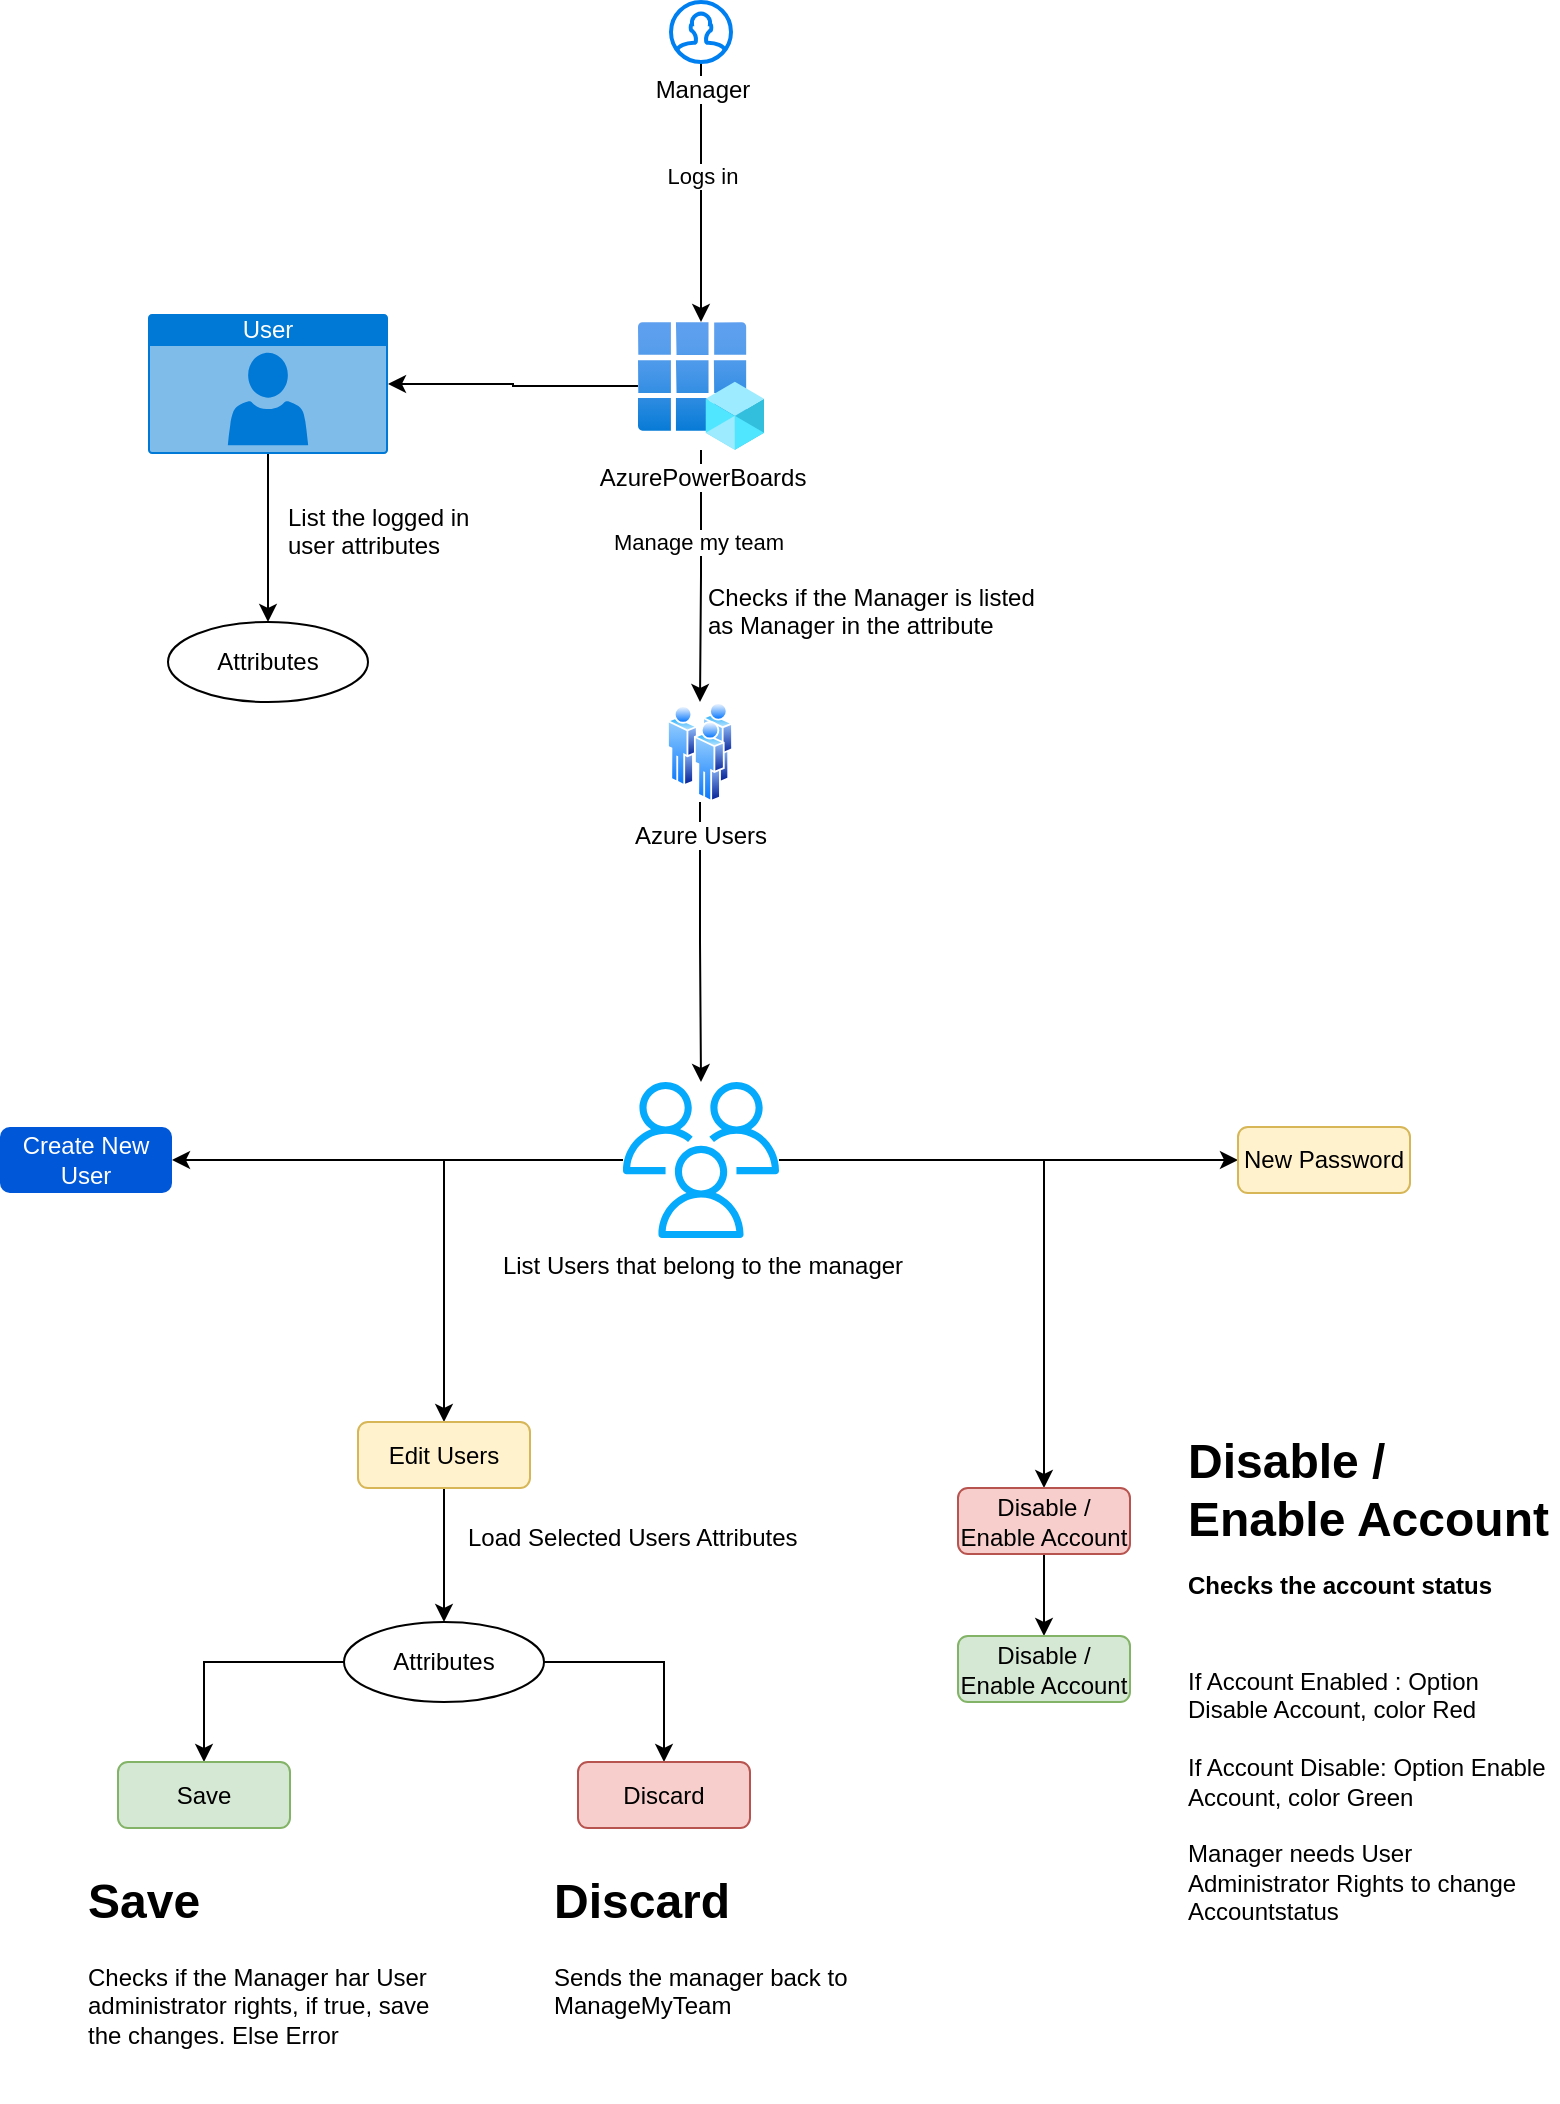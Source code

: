 <mxfile version="21.5.0" type="device">
  <diagram name="Manage My Team" id="lvhA6H57nqg1nkUOjGQj">
    <mxGraphModel dx="3475" dy="1416" grid="1" gridSize="10" guides="1" tooltips="1" connect="1" arrows="1" fold="1" page="1" pageScale="1" pageWidth="850" pageHeight="1100" math="0" shadow="0">
      <root>
        <mxCell id="0" />
        <mxCell id="1" parent="0" />
        <mxCell id="r3QgBjiJ6vVwHg72eEPg-3" value="" style="edgeStyle=orthogonalEdgeStyle;rounded=0;orthogonalLoop=1;jettySize=auto;html=1;" edge="1" parent="1" source="r3QgBjiJ6vVwHg72eEPg-1" target="r3QgBjiJ6vVwHg72eEPg-2">
          <mxGeometry relative="1" as="geometry" />
        </mxCell>
        <mxCell id="r3QgBjiJ6vVwHg72eEPg-4" value="Logs in" style="edgeLabel;html=1;align=center;verticalAlign=middle;resizable=0;points=[];" vertex="1" connectable="0" parent="r3QgBjiJ6vVwHg72eEPg-3">
          <mxGeometry x="-0.127" relative="1" as="geometry">
            <mxPoint as="offset" />
          </mxGeometry>
        </mxCell>
        <mxCell id="r3QgBjiJ6vVwHg72eEPg-1" value="Manager" style="html=1;verticalLabelPosition=bottom;align=center;labelBackgroundColor=#ffffff;verticalAlign=top;strokeWidth=2;strokeColor=#0080F0;shadow=0;dashed=0;shape=mxgraph.ios7.icons.user;" vertex="1" parent="1">
          <mxGeometry x="346.5" y="30" width="30" height="30" as="geometry" />
        </mxCell>
        <mxCell id="r3QgBjiJ6vVwHg72eEPg-6" value="" style="edgeStyle=orthogonalEdgeStyle;rounded=0;orthogonalLoop=1;jettySize=auto;html=1;" edge="1" parent="1" source="r3QgBjiJ6vVwHg72eEPg-2" target="r3QgBjiJ6vVwHg72eEPg-5">
          <mxGeometry relative="1" as="geometry" />
        </mxCell>
        <mxCell id="r3QgBjiJ6vVwHg72eEPg-7" value="Manage my team" style="edgeLabel;html=1;align=center;verticalAlign=middle;resizable=0;points=[];" vertex="1" connectable="0" parent="r3QgBjiJ6vVwHg72eEPg-6">
          <mxGeometry x="-0.281" y="-2" relative="1" as="geometry">
            <mxPoint as="offset" />
          </mxGeometry>
        </mxCell>
        <mxCell id="tdYM-TkMan1jnvkOnZbp-24" value="" style="edgeStyle=orthogonalEdgeStyle;rounded=0;orthogonalLoop=1;jettySize=auto;html=1;" edge="1" parent="1" source="r3QgBjiJ6vVwHg72eEPg-2" target="tdYM-TkMan1jnvkOnZbp-18">
          <mxGeometry relative="1" as="geometry" />
        </mxCell>
        <mxCell id="r3QgBjiJ6vVwHg72eEPg-2" value="AzurePowerBoards" style="image;aspect=fixed;html=1;points=[];align=center;fontSize=12;image=img/lib/azure2/identity/App_Registrations.svg;" vertex="1" parent="1">
          <mxGeometry x="330" y="190" width="63" height="64" as="geometry" />
        </mxCell>
        <mxCell id="r3QgBjiJ6vVwHg72eEPg-10" value="" style="edgeStyle=orthogonalEdgeStyle;rounded=0;orthogonalLoop=1;jettySize=auto;html=1;" edge="1" parent="1" source="r3QgBjiJ6vVwHg72eEPg-5" target="r3QgBjiJ6vVwHg72eEPg-9">
          <mxGeometry relative="1" as="geometry" />
        </mxCell>
        <mxCell id="r3QgBjiJ6vVwHg72eEPg-5" value="Azure Users" style="image;aspect=fixed;perimeter=ellipsePerimeter;html=1;align=center;shadow=0;dashed=0;spacingTop=3;image=img/lib/active_directory/users.svg;" vertex="1" parent="1">
          <mxGeometry x="344.5" y="380" width="33" height="50" as="geometry" />
        </mxCell>
        <mxCell id="r3QgBjiJ6vVwHg72eEPg-8" value="&lt;h1&gt;&lt;br&gt;&lt;/h1&gt;&lt;p&gt;Checks if the Manager is listed as&amp;nbsp;Manager in the attribute&lt;/p&gt;" style="text;html=1;strokeColor=none;fillColor=none;spacing=5;spacingTop=-20;whiteSpace=wrap;overflow=hidden;rounded=0;" vertex="1" parent="1">
          <mxGeometry x="360" y="270" width="190" height="120" as="geometry" />
        </mxCell>
        <mxCell id="r3QgBjiJ6vVwHg72eEPg-16" value="" style="edgeStyle=orthogonalEdgeStyle;rounded=0;orthogonalLoop=1;jettySize=auto;html=1;" edge="1" parent="1" source="r3QgBjiJ6vVwHg72eEPg-9" target="r3QgBjiJ6vVwHg72eEPg-11">
          <mxGeometry relative="1" as="geometry" />
        </mxCell>
        <mxCell id="r3QgBjiJ6vVwHg72eEPg-17" value="" style="edgeStyle=orthogonalEdgeStyle;rounded=0;orthogonalLoop=1;jettySize=auto;html=1;" edge="1" parent="1" source="r3QgBjiJ6vVwHg72eEPg-9" target="r3QgBjiJ6vVwHg72eEPg-12">
          <mxGeometry relative="1" as="geometry" />
        </mxCell>
        <mxCell id="r3QgBjiJ6vVwHg72eEPg-18" value="" style="edgeStyle=orthogonalEdgeStyle;rounded=0;orthogonalLoop=1;jettySize=auto;html=1;" edge="1" parent="1" source="r3QgBjiJ6vVwHg72eEPg-9" target="r3QgBjiJ6vVwHg72eEPg-14">
          <mxGeometry relative="1" as="geometry" />
        </mxCell>
        <mxCell id="r3QgBjiJ6vVwHg72eEPg-19" value="" style="edgeStyle=orthogonalEdgeStyle;rounded=0;orthogonalLoop=1;jettySize=auto;html=1;" edge="1" parent="1" source="r3QgBjiJ6vVwHg72eEPg-9" target="r3QgBjiJ6vVwHg72eEPg-13">
          <mxGeometry relative="1" as="geometry" />
        </mxCell>
        <mxCell id="r3QgBjiJ6vVwHg72eEPg-9" value="List Users that belong to the manager" style="sketch=0;outlineConnect=0;fillColor=#05AAFC;strokeColor=#6c8ebf;dashed=0;verticalLabelPosition=bottom;verticalAlign=top;align=center;html=1;fontSize=12;fontStyle=0;aspect=fixed;pointerEvents=1;shape=mxgraph.aws4.users;" vertex="1" parent="1">
          <mxGeometry x="322.5" y="570" width="78" height="78" as="geometry" />
        </mxCell>
        <mxCell id="r3QgBjiJ6vVwHg72eEPg-11" value="Create New User" style="rounded=1;fillColor=#0057D8;strokeColor=none;html=1;whiteSpace=wrap;fontColor=#ffffff;align=center;verticalAlign=middle;fontStyle=0;fontSize=12;sketch=0;" vertex="1" parent="1">
          <mxGeometry x="11" y="592.5" width="86" height="33" as="geometry" />
        </mxCell>
        <mxCell id="tdYM-TkMan1jnvkOnZbp-2" value="" style="edgeStyle=orthogonalEdgeStyle;rounded=0;orthogonalLoop=1;jettySize=auto;html=1;" edge="1" parent="1" source="r3QgBjiJ6vVwHg72eEPg-12" target="tdYM-TkMan1jnvkOnZbp-1">
          <mxGeometry relative="1" as="geometry" />
        </mxCell>
        <mxCell id="r3QgBjiJ6vVwHg72eEPg-12" value="Edit Users" style="rounded=1;fillColor=#fff2cc;strokeColor=#d6b656;html=1;whiteSpace=wrap;align=center;verticalAlign=middle;fontStyle=0;fontSize=12;sketch=0;" vertex="1" parent="1">
          <mxGeometry x="190" y="740" width="86" height="33" as="geometry" />
        </mxCell>
        <mxCell id="tdYM-TkMan1jnvkOnZbp-16" value="" style="edgeStyle=orthogonalEdgeStyle;rounded=0;orthogonalLoop=1;jettySize=auto;html=1;" edge="1" parent="1" source="r3QgBjiJ6vVwHg72eEPg-13" target="tdYM-TkMan1jnvkOnZbp-14">
          <mxGeometry relative="1" as="geometry" />
        </mxCell>
        <mxCell id="r3QgBjiJ6vVwHg72eEPg-13" value="Disable / Enable Account" style="rounded=1;fillColor=#f8cecc;strokeColor=#b85450;html=1;whiteSpace=wrap;align=center;verticalAlign=middle;fontStyle=0;fontSize=12;sketch=0;" vertex="1" parent="1">
          <mxGeometry x="490" y="773" width="86" height="33" as="geometry" />
        </mxCell>
        <mxCell id="r3QgBjiJ6vVwHg72eEPg-14" value="New Password" style="rounded=1;fillColor=#fff2cc;strokeColor=#d6b656;html=1;whiteSpace=wrap;align=center;verticalAlign=middle;fontStyle=0;fontSize=12;sketch=0;" vertex="1" parent="1">
          <mxGeometry x="630" y="592.5" width="86" height="33" as="geometry" />
        </mxCell>
        <mxCell id="tdYM-TkMan1jnvkOnZbp-6" value="" style="edgeStyle=orthogonalEdgeStyle;rounded=0;orthogonalLoop=1;jettySize=auto;html=1;" edge="1" parent="1" source="tdYM-TkMan1jnvkOnZbp-1" target="tdYM-TkMan1jnvkOnZbp-4">
          <mxGeometry relative="1" as="geometry" />
        </mxCell>
        <mxCell id="tdYM-TkMan1jnvkOnZbp-8" value="" style="edgeStyle=orthogonalEdgeStyle;rounded=0;orthogonalLoop=1;jettySize=auto;html=1;" edge="1" parent="1" source="tdYM-TkMan1jnvkOnZbp-1" target="tdYM-TkMan1jnvkOnZbp-5">
          <mxGeometry relative="1" as="geometry" />
        </mxCell>
        <mxCell id="tdYM-TkMan1jnvkOnZbp-1" value="Attributes" style="ellipse;whiteSpace=wrap;html=1;align=center;" vertex="1" parent="1">
          <mxGeometry x="183" y="840" width="100" height="40" as="geometry" />
        </mxCell>
        <mxCell id="tdYM-TkMan1jnvkOnZbp-3" value="&lt;h1&gt;&lt;br&gt;&lt;/h1&gt;&lt;p&gt;Load Selected Users Attributes&lt;br&gt;&lt;br&gt;&lt;/p&gt;" style="text;html=1;strokeColor=none;fillColor=none;spacing=5;spacingTop=-20;whiteSpace=wrap;overflow=hidden;rounded=0;" vertex="1" parent="1">
          <mxGeometry x="240" y="740" width="190" height="120" as="geometry" />
        </mxCell>
        <mxCell id="tdYM-TkMan1jnvkOnZbp-4" value="Save" style="rounded=1;fillColor=#d5e8d4;strokeColor=#82b366;html=1;whiteSpace=wrap;align=center;verticalAlign=middle;fontStyle=0;fontSize=12;sketch=0;" vertex="1" parent="1">
          <mxGeometry x="70" y="910" width="86" height="33" as="geometry" />
        </mxCell>
        <mxCell id="tdYM-TkMan1jnvkOnZbp-5" value="Discard" style="rounded=1;fillColor=#f8cecc;strokeColor=#b85450;html=1;whiteSpace=wrap;align=center;verticalAlign=middle;fontStyle=0;fontSize=12;sketch=0;" vertex="1" parent="1">
          <mxGeometry x="300" y="910" width="86" height="33" as="geometry" />
        </mxCell>
        <mxCell id="tdYM-TkMan1jnvkOnZbp-9" value="&lt;h1&gt;Discard&lt;/h1&gt;&lt;p&gt;Sends the manager back to ManageMyTeam&amp;nbsp;&lt;/p&gt;" style="text;html=1;strokeColor=none;fillColor=none;spacing=5;spacingTop=-20;whiteSpace=wrap;overflow=hidden;rounded=0;" vertex="1" parent="1">
          <mxGeometry x="283" y="960" width="190" height="120" as="geometry" />
        </mxCell>
        <mxCell id="tdYM-TkMan1jnvkOnZbp-10" value="&lt;h1&gt;Save&lt;/h1&gt;&lt;p&gt;Checks if the Manager har User administrator rights, if true, save the changes. Else Error&lt;/p&gt;" style="text;html=1;strokeColor=none;fillColor=none;spacing=5;spacingTop=-20;whiteSpace=wrap;overflow=hidden;rounded=0;" vertex="1" parent="1">
          <mxGeometry x="50" y="960" width="190" height="120" as="geometry" />
        </mxCell>
        <mxCell id="tdYM-TkMan1jnvkOnZbp-11" value="&lt;h1&gt;Disable / Enable Account &lt;br&gt;&lt;font style=&quot;font-size: 12px;&quot;&gt;Checks the account status&lt;/font&gt;&lt;/h1&gt;&lt;p&gt;&lt;br&gt;If Account Enabled : Option Disable Account, color Red&lt;br&gt;&lt;br&gt;If Account Disable: Option Enable Account, color Green&lt;br&gt;&lt;br&gt;Manager needs User Administrator Rights to change Accountstatus&lt;/p&gt;" style="text;html=1;strokeColor=none;fillColor=none;spacing=5;spacingTop=-20;whiteSpace=wrap;overflow=hidden;rounded=0;" vertex="1" parent="1">
          <mxGeometry x="600" y="740" width="190" height="290" as="geometry" />
        </mxCell>
        <mxCell id="tdYM-TkMan1jnvkOnZbp-14" value="Disable / Enable Account" style="rounded=1;fillColor=#d5e8d4;strokeColor=#82b366;html=1;whiteSpace=wrap;align=center;verticalAlign=middle;fontStyle=0;fontSize=12;sketch=0;" vertex="1" parent="1">
          <mxGeometry x="490" y="847" width="86" height="33" as="geometry" />
        </mxCell>
        <mxCell id="tdYM-TkMan1jnvkOnZbp-17" value="Attributes" style="ellipse;whiteSpace=wrap;html=1;align=center;" vertex="1" parent="1">
          <mxGeometry x="95" y="340" width="100" height="40" as="geometry" />
        </mxCell>
        <mxCell id="tdYM-TkMan1jnvkOnZbp-19" value="" style="edgeStyle=orthogonalEdgeStyle;rounded=0;orthogonalLoop=1;jettySize=auto;html=1;" edge="1" parent="1" source="tdYM-TkMan1jnvkOnZbp-18" target="tdYM-TkMan1jnvkOnZbp-17">
          <mxGeometry relative="1" as="geometry" />
        </mxCell>
        <mxCell id="tdYM-TkMan1jnvkOnZbp-18" value="User" style="html=1;whiteSpace=wrap;strokeColor=none;fillColor=#0079D6;labelPosition=center;verticalLabelPosition=middle;verticalAlign=top;align=center;fontSize=12;outlineConnect=0;spacingTop=-6;fontColor=#FFFFFF;sketch=0;shape=mxgraph.sitemap.user;" vertex="1" parent="1">
          <mxGeometry x="85" y="186" width="120" height="70" as="geometry" />
        </mxCell>
        <mxCell id="tdYM-TkMan1jnvkOnZbp-20" value="&lt;h1&gt;&lt;br&gt;&lt;/h1&gt;&lt;p&gt;List the logged in &lt;br&gt;user attributes&lt;/p&gt;" style="text;html=1;strokeColor=none;fillColor=none;spacing=5;spacingTop=-20;whiteSpace=wrap;overflow=hidden;rounded=0;" vertex="1" parent="1">
          <mxGeometry x="150" y="230" width="190" height="120" as="geometry" />
        </mxCell>
      </root>
    </mxGraphModel>
  </diagram>
</mxfile>
